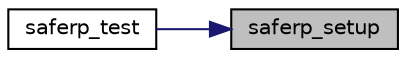 digraph "saferp_setup"
{
 // LATEX_PDF_SIZE
  edge [fontname="Helvetica",fontsize="10",labelfontname="Helvetica",labelfontsize="10"];
  node [fontname="Helvetica",fontsize="10",shape=record];
  rankdir="RL";
  Node15 [label="saferp_setup",height=0.2,width=0.4,color="black", fillcolor="grey75", style="filled", fontcolor="black",tooltip="Initialize the LTC_SAFER+ block cipher."];
  Node15 -> Node16 [dir="back",color="midnightblue",fontsize="10",style="solid",fontname="Helvetica"];
  Node16 [label="saferp_test",height=0.2,width=0.4,color="black", fillcolor="white", style="filled",URL="$saferp_8c.html#a33ce7f7b30a0c6b0a57aff742fb5546b",tooltip="Performs a self-test of the LTC_SAFER+ block cipher."];
}
